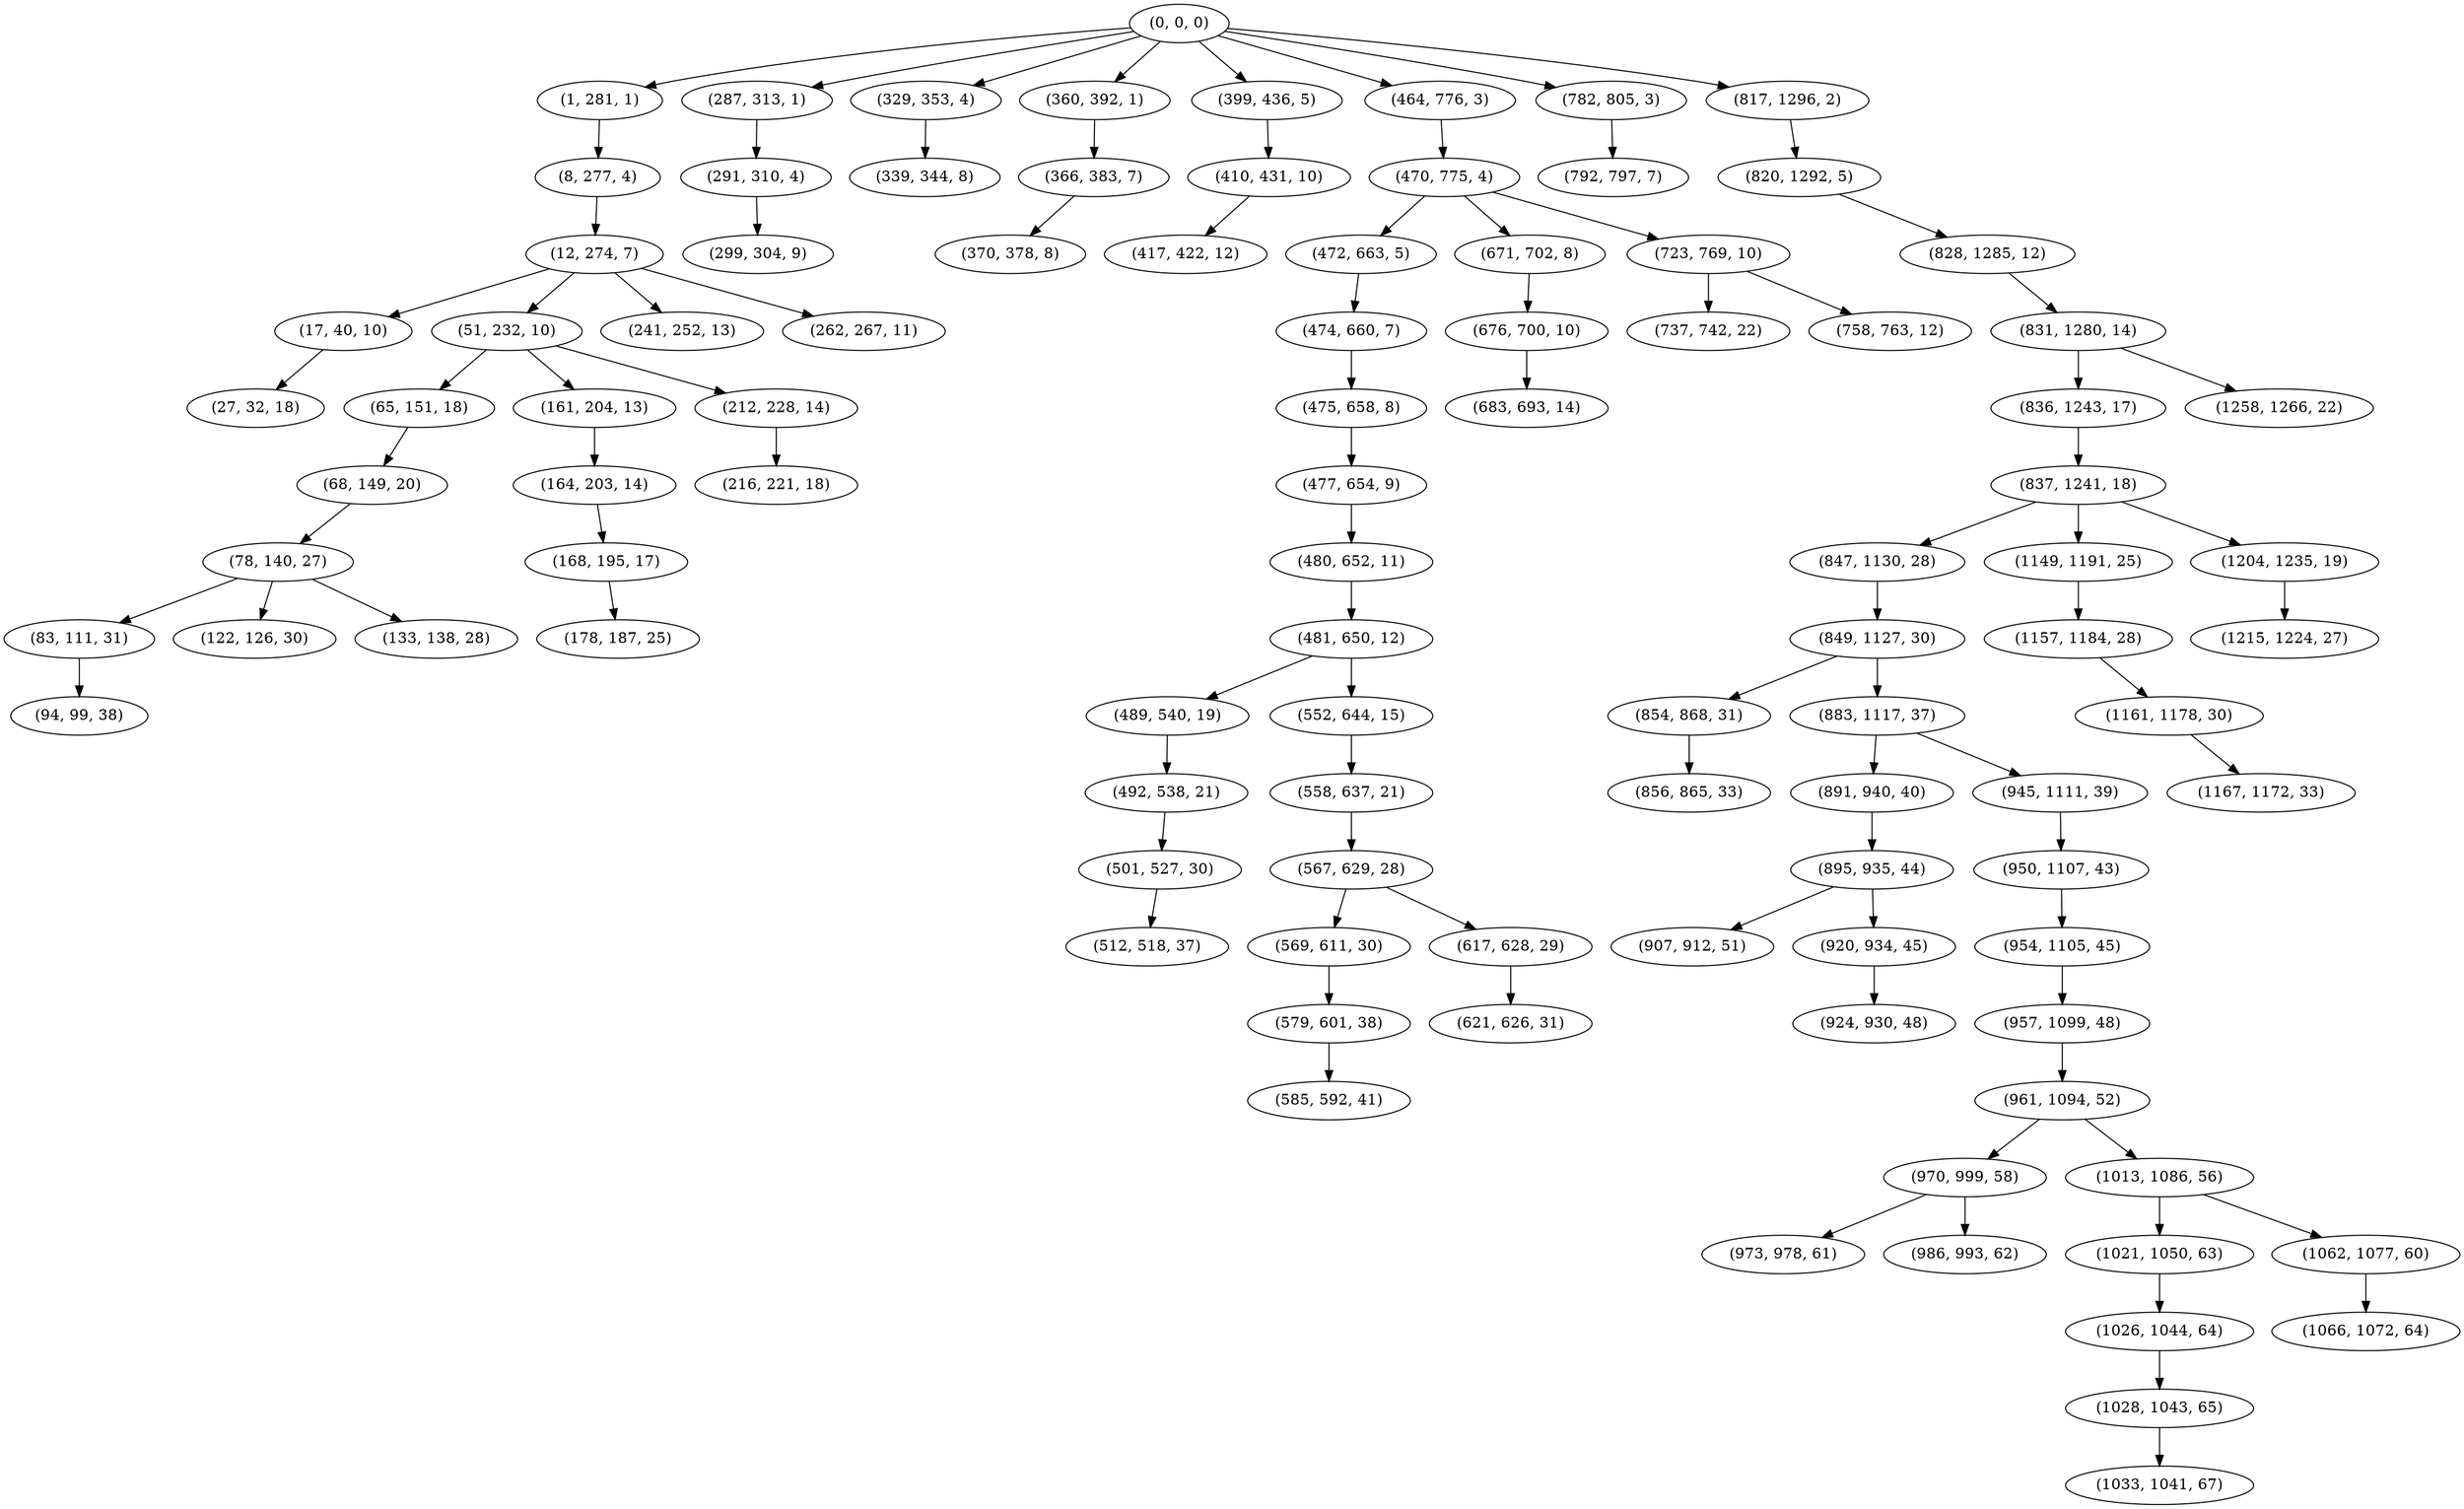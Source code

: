 digraph tree {
    "(0, 0, 0)";
    "(1, 281, 1)";
    "(8, 277, 4)";
    "(12, 274, 7)";
    "(17, 40, 10)";
    "(27, 32, 18)";
    "(51, 232, 10)";
    "(65, 151, 18)";
    "(68, 149, 20)";
    "(78, 140, 27)";
    "(83, 111, 31)";
    "(94, 99, 38)";
    "(122, 126, 30)";
    "(133, 138, 28)";
    "(161, 204, 13)";
    "(164, 203, 14)";
    "(168, 195, 17)";
    "(178, 187, 25)";
    "(212, 228, 14)";
    "(216, 221, 18)";
    "(241, 252, 13)";
    "(262, 267, 11)";
    "(287, 313, 1)";
    "(291, 310, 4)";
    "(299, 304, 9)";
    "(329, 353, 4)";
    "(339, 344, 8)";
    "(360, 392, 1)";
    "(366, 383, 7)";
    "(370, 378, 8)";
    "(399, 436, 5)";
    "(410, 431, 10)";
    "(417, 422, 12)";
    "(464, 776, 3)";
    "(470, 775, 4)";
    "(472, 663, 5)";
    "(474, 660, 7)";
    "(475, 658, 8)";
    "(477, 654, 9)";
    "(480, 652, 11)";
    "(481, 650, 12)";
    "(489, 540, 19)";
    "(492, 538, 21)";
    "(501, 527, 30)";
    "(512, 518, 37)";
    "(552, 644, 15)";
    "(558, 637, 21)";
    "(567, 629, 28)";
    "(569, 611, 30)";
    "(579, 601, 38)";
    "(585, 592, 41)";
    "(617, 628, 29)";
    "(621, 626, 31)";
    "(671, 702, 8)";
    "(676, 700, 10)";
    "(683, 693, 14)";
    "(723, 769, 10)";
    "(737, 742, 22)";
    "(758, 763, 12)";
    "(782, 805, 3)";
    "(792, 797, 7)";
    "(817, 1296, 2)";
    "(820, 1292, 5)";
    "(828, 1285, 12)";
    "(831, 1280, 14)";
    "(836, 1243, 17)";
    "(837, 1241, 18)";
    "(847, 1130, 28)";
    "(849, 1127, 30)";
    "(854, 868, 31)";
    "(856, 865, 33)";
    "(883, 1117, 37)";
    "(891, 940, 40)";
    "(895, 935, 44)";
    "(907, 912, 51)";
    "(920, 934, 45)";
    "(924, 930, 48)";
    "(945, 1111, 39)";
    "(950, 1107, 43)";
    "(954, 1105, 45)";
    "(957, 1099, 48)";
    "(961, 1094, 52)";
    "(970, 999, 58)";
    "(973, 978, 61)";
    "(986, 993, 62)";
    "(1013, 1086, 56)";
    "(1021, 1050, 63)";
    "(1026, 1044, 64)";
    "(1028, 1043, 65)";
    "(1033, 1041, 67)";
    "(1062, 1077, 60)";
    "(1066, 1072, 64)";
    "(1149, 1191, 25)";
    "(1157, 1184, 28)";
    "(1161, 1178, 30)";
    "(1167, 1172, 33)";
    "(1204, 1235, 19)";
    "(1215, 1224, 27)";
    "(1258, 1266, 22)";
    "(0, 0, 0)" -> "(1, 281, 1)";
    "(0, 0, 0)" -> "(287, 313, 1)";
    "(0, 0, 0)" -> "(329, 353, 4)";
    "(0, 0, 0)" -> "(360, 392, 1)";
    "(0, 0, 0)" -> "(399, 436, 5)";
    "(0, 0, 0)" -> "(464, 776, 3)";
    "(0, 0, 0)" -> "(782, 805, 3)";
    "(0, 0, 0)" -> "(817, 1296, 2)";
    "(1, 281, 1)" -> "(8, 277, 4)";
    "(8, 277, 4)" -> "(12, 274, 7)";
    "(12, 274, 7)" -> "(17, 40, 10)";
    "(12, 274, 7)" -> "(51, 232, 10)";
    "(12, 274, 7)" -> "(241, 252, 13)";
    "(12, 274, 7)" -> "(262, 267, 11)";
    "(17, 40, 10)" -> "(27, 32, 18)";
    "(51, 232, 10)" -> "(65, 151, 18)";
    "(51, 232, 10)" -> "(161, 204, 13)";
    "(51, 232, 10)" -> "(212, 228, 14)";
    "(65, 151, 18)" -> "(68, 149, 20)";
    "(68, 149, 20)" -> "(78, 140, 27)";
    "(78, 140, 27)" -> "(83, 111, 31)";
    "(78, 140, 27)" -> "(122, 126, 30)";
    "(78, 140, 27)" -> "(133, 138, 28)";
    "(83, 111, 31)" -> "(94, 99, 38)";
    "(161, 204, 13)" -> "(164, 203, 14)";
    "(164, 203, 14)" -> "(168, 195, 17)";
    "(168, 195, 17)" -> "(178, 187, 25)";
    "(212, 228, 14)" -> "(216, 221, 18)";
    "(287, 313, 1)" -> "(291, 310, 4)";
    "(291, 310, 4)" -> "(299, 304, 9)";
    "(329, 353, 4)" -> "(339, 344, 8)";
    "(360, 392, 1)" -> "(366, 383, 7)";
    "(366, 383, 7)" -> "(370, 378, 8)";
    "(399, 436, 5)" -> "(410, 431, 10)";
    "(410, 431, 10)" -> "(417, 422, 12)";
    "(464, 776, 3)" -> "(470, 775, 4)";
    "(470, 775, 4)" -> "(472, 663, 5)";
    "(470, 775, 4)" -> "(671, 702, 8)";
    "(470, 775, 4)" -> "(723, 769, 10)";
    "(472, 663, 5)" -> "(474, 660, 7)";
    "(474, 660, 7)" -> "(475, 658, 8)";
    "(475, 658, 8)" -> "(477, 654, 9)";
    "(477, 654, 9)" -> "(480, 652, 11)";
    "(480, 652, 11)" -> "(481, 650, 12)";
    "(481, 650, 12)" -> "(489, 540, 19)";
    "(481, 650, 12)" -> "(552, 644, 15)";
    "(489, 540, 19)" -> "(492, 538, 21)";
    "(492, 538, 21)" -> "(501, 527, 30)";
    "(501, 527, 30)" -> "(512, 518, 37)";
    "(552, 644, 15)" -> "(558, 637, 21)";
    "(558, 637, 21)" -> "(567, 629, 28)";
    "(567, 629, 28)" -> "(569, 611, 30)";
    "(567, 629, 28)" -> "(617, 628, 29)";
    "(569, 611, 30)" -> "(579, 601, 38)";
    "(579, 601, 38)" -> "(585, 592, 41)";
    "(617, 628, 29)" -> "(621, 626, 31)";
    "(671, 702, 8)" -> "(676, 700, 10)";
    "(676, 700, 10)" -> "(683, 693, 14)";
    "(723, 769, 10)" -> "(737, 742, 22)";
    "(723, 769, 10)" -> "(758, 763, 12)";
    "(782, 805, 3)" -> "(792, 797, 7)";
    "(817, 1296, 2)" -> "(820, 1292, 5)";
    "(820, 1292, 5)" -> "(828, 1285, 12)";
    "(828, 1285, 12)" -> "(831, 1280, 14)";
    "(831, 1280, 14)" -> "(836, 1243, 17)";
    "(831, 1280, 14)" -> "(1258, 1266, 22)";
    "(836, 1243, 17)" -> "(837, 1241, 18)";
    "(837, 1241, 18)" -> "(847, 1130, 28)";
    "(837, 1241, 18)" -> "(1149, 1191, 25)";
    "(837, 1241, 18)" -> "(1204, 1235, 19)";
    "(847, 1130, 28)" -> "(849, 1127, 30)";
    "(849, 1127, 30)" -> "(854, 868, 31)";
    "(849, 1127, 30)" -> "(883, 1117, 37)";
    "(854, 868, 31)" -> "(856, 865, 33)";
    "(883, 1117, 37)" -> "(891, 940, 40)";
    "(883, 1117, 37)" -> "(945, 1111, 39)";
    "(891, 940, 40)" -> "(895, 935, 44)";
    "(895, 935, 44)" -> "(907, 912, 51)";
    "(895, 935, 44)" -> "(920, 934, 45)";
    "(920, 934, 45)" -> "(924, 930, 48)";
    "(945, 1111, 39)" -> "(950, 1107, 43)";
    "(950, 1107, 43)" -> "(954, 1105, 45)";
    "(954, 1105, 45)" -> "(957, 1099, 48)";
    "(957, 1099, 48)" -> "(961, 1094, 52)";
    "(961, 1094, 52)" -> "(970, 999, 58)";
    "(961, 1094, 52)" -> "(1013, 1086, 56)";
    "(970, 999, 58)" -> "(973, 978, 61)";
    "(970, 999, 58)" -> "(986, 993, 62)";
    "(1013, 1086, 56)" -> "(1021, 1050, 63)";
    "(1013, 1086, 56)" -> "(1062, 1077, 60)";
    "(1021, 1050, 63)" -> "(1026, 1044, 64)";
    "(1026, 1044, 64)" -> "(1028, 1043, 65)";
    "(1028, 1043, 65)" -> "(1033, 1041, 67)";
    "(1062, 1077, 60)" -> "(1066, 1072, 64)";
    "(1149, 1191, 25)" -> "(1157, 1184, 28)";
    "(1157, 1184, 28)" -> "(1161, 1178, 30)";
    "(1161, 1178, 30)" -> "(1167, 1172, 33)";
    "(1204, 1235, 19)" -> "(1215, 1224, 27)";
}
